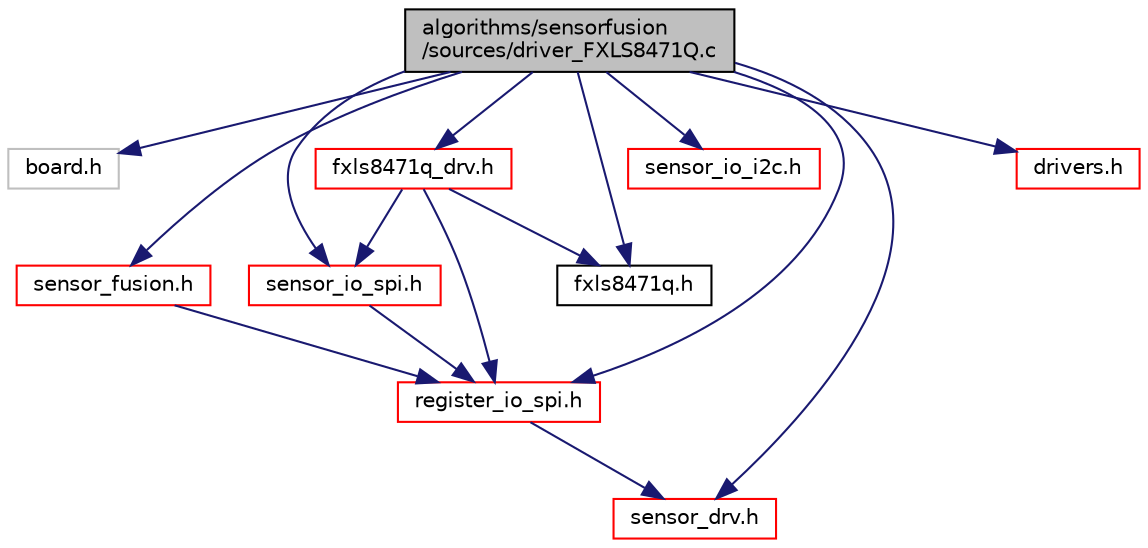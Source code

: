 digraph "algorithms/sensorfusion/sources/driver_FXLS8471Q.c"
{
  edge [fontname="Helvetica",fontsize="10",labelfontname="Helvetica",labelfontsize="10"];
  node [fontname="Helvetica",fontsize="10",shape=record];
  Node0 [label="algorithms/sensorfusion\l/sources/driver_FXLS8471Q.c",height=0.2,width=0.4,color="black", fillcolor="grey75", style="filled", fontcolor="black"];
  Node0 -> Node1 [color="midnightblue",fontsize="10",style="solid",fontname="Helvetica"];
  Node1 [label="board.h",height=0.2,width=0.4,color="grey75", fillcolor="white", style="filled"];
  Node0 -> Node2 [color="midnightblue",fontsize="10",style="solid",fontname="Helvetica"];
  Node2 [label="sensor_fusion.h",height=0.2,width=0.4,color="red", fillcolor="white", style="filled",URL="$sensor__fusion_8h.html",tooltip="The sensor_fusion.h file implements the top level programming interface. "];
  Node2 -> Node12 [color="midnightblue",fontsize="10",style="solid",fontname="Helvetica"];
  Node12 [label="register_io_spi.h",height=0.2,width=0.4,color="red", fillcolor="white", style="filled",URL="$register__io__spi_8h.html",tooltip="The register_io_spi.h file declares low-level interface functions for reading and writing sensor regi..."];
  Node12 -> Node14 [color="midnightblue",fontsize="10",style="solid",fontname="Helvetica"];
  Node14 [label="sensor_drv.h",height=0.2,width=0.4,color="red", fillcolor="white", style="filled",URL="$sensor__drv_8h.html",tooltip="The sensor_drv.h file contains sensor state and error definitions. "];
  Node0 -> Node14 [color="midnightblue",fontsize="10",style="solid",fontname="Helvetica"];
  Node0 -> Node12 [color="midnightblue",fontsize="10",style="solid",fontname="Helvetica"];
  Node0 -> Node17 [color="midnightblue",fontsize="10",style="solid",fontname="Helvetica"];
  Node17 [label="sensor_io_spi.h",height=0.2,width=0.4,color="red", fillcolor="white", style="filled",URL="$sensor__io__spi_8h.html",tooltip="The sensor_io_spi.h file declares low-level interface functions for reading and writing sensor regist..."];
  Node17 -> Node12 [color="midnightblue",fontsize="10",style="solid",fontname="Helvetica"];
  Node0 -> Node18 [color="midnightblue",fontsize="10",style="solid",fontname="Helvetica"];
  Node18 [label="sensor_io_i2c.h",height=0.2,width=0.4,color="red", fillcolor="white", style="filled",URL="$sensor__io__i2c_8h.html",tooltip="The sensor_io_i2c.h file declares low-level interface functions for reading and writing sensor regist..."];
  Node0 -> Node21 [color="midnightblue",fontsize="10",style="solid",fontname="Helvetica"];
  Node21 [label="fxls8471q.h",height=0.2,width=0.4,color="black", fillcolor="white", style="filled",URL="$fxls8471q_8h.html",tooltip="The fxls8471q.h file contains the register definitions for fxls8471q sensor driver. "];
  Node0 -> Node22 [color="midnightblue",fontsize="10",style="solid",fontname="Helvetica"];
  Node22 [label="fxls8471q_drv.h",height=0.2,width=0.4,color="red", fillcolor="white", style="filled",URL="$fxls8471q__drv_8h.html",tooltip="The fxls8471q_drv.h file describes the fxls8471q driver interface and structures. ..."];
  Node22 -> Node21 [color="midnightblue",fontsize="10",style="solid",fontname="Helvetica"];
  Node22 -> Node17 [color="midnightblue",fontsize="10",style="solid",fontname="Helvetica"];
  Node22 -> Node12 [color="midnightblue",fontsize="10",style="solid",fontname="Helvetica"];
  Node0 -> Node23 [color="midnightblue",fontsize="10",style="solid",fontname="Helvetica"];
  Node23 [label="drivers.h",height=0.2,width=0.4,color="red", fillcolor="white", style="filled",URL="$drivers_8h.html",tooltip="Provides function prototypes for driver level interfaces. "];
}

